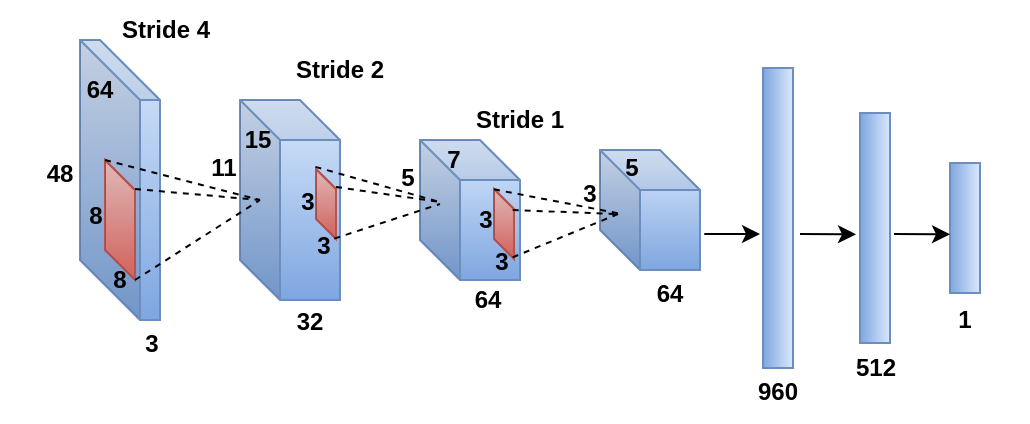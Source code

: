 <mxfile>
    <diagram id="TK4x7z6FGm_AOnj1wwFg" name="ページ1">
        <mxGraphModel dx="830" dy="771" grid="1" gridSize="10" guides="1" tooltips="1" connect="0" arrows="0" fold="1" page="1" pageScale="1" pageWidth="827" pageHeight="1169" background="#ffffff" math="0" shadow="0">
            <root>
                <mxCell id="0"/>
                <mxCell id="1" parent="0"/>
                <mxCell id="2" value="" style="shape=cube;whiteSpace=wrap;html=1;boundedLbl=1;backgroundOutline=1;darkOpacity=0.05;darkOpacity2=0.1;fillColor=#dae8fc;gradientColor=#7ea6e0;strokeColor=#6c8ebf;size=30;" vertex="1" parent="1">
                    <mxGeometry x="140" y="170" width="40" height="140" as="geometry"/>
                </mxCell>
                <mxCell id="3" value="" style="shape=cube;whiteSpace=wrap;html=1;boundedLbl=1;backgroundOutline=1;darkOpacity=0.05;darkOpacity2=0.1;fillColor=#dae8fc;gradientColor=#7ea6e0;strokeColor=#6c8ebf;" vertex="1" parent="1">
                    <mxGeometry x="220" y="200" width="50" height="100" as="geometry"/>
                </mxCell>
                <mxCell id="4" value="" style="shape=cube;whiteSpace=wrap;html=1;boundedLbl=1;backgroundOutline=1;darkOpacity=0.05;darkOpacity2=0.1;fillColor=#dae8fc;gradientColor=#7ea6e0;strokeColor=#6c8ebf;" vertex="1" parent="1">
                    <mxGeometry x="310" y="220" width="50" height="70" as="geometry"/>
                </mxCell>
                <mxCell id="5" value="" style="shape=cube;whiteSpace=wrap;html=1;boundedLbl=1;backgroundOutline=1;darkOpacity=0.05;darkOpacity2=0.1;fillColor=#dae8fc;gradientColor=#7ea6e0;strokeColor=#6c8ebf;" vertex="1" parent="1">
                    <mxGeometry x="400" y="225" width="50" height="60" as="geometry"/>
                </mxCell>
                <mxCell id="6" value="" style="rounded=0;whiteSpace=wrap;html=1;fillColor=#dae8fc;gradientColor=#7ea6e0;strokeColor=#6c8ebf;rotation=90;" vertex="1" parent="1">
                    <mxGeometry x="414" y="251.5" width="150" height="15" as="geometry"/>
                </mxCell>
                <mxCell id="7" value="" style="rounded=0;whiteSpace=wrap;html=1;fillColor=#dae8fc;gradientColor=#7ea6e0;strokeColor=#6c8ebf;rotation=90;" vertex="1" parent="1">
                    <mxGeometry x="480" y="256.5" width="115" height="15" as="geometry"/>
                </mxCell>
                <mxCell id="8" value="" style="rounded=0;whiteSpace=wrap;html=1;fillColor=#dae8fc;gradientColor=#7ea6e0;strokeColor=#6c8ebf;rotation=90;" vertex="1" parent="1">
                    <mxGeometry x="550" y="256.5" width="65" height="15" as="geometry"/>
                </mxCell>
                <mxCell id="9" value="" style="shape=cube;whiteSpace=wrap;html=1;boundedLbl=1;backgroundOutline=1;darkOpacity=0.05;darkOpacity2=0.1;fillColor=#f8cecc;gradientColor=#ea6b66;strokeColor=#b85450;" vertex="1" parent="1">
                    <mxGeometry x="152.5" y="230" width="15" height="60" as="geometry"/>
                </mxCell>
                <mxCell id="11" value="" style="shape=cube;whiteSpace=wrap;html=1;boundedLbl=1;backgroundOutline=1;darkOpacity=0.05;darkOpacity2=0.1;fillColor=#f8cecc;gradientColor=#ea6b66;strokeColor=#b85450;size=15;" vertex="1" parent="1">
                    <mxGeometry x="258" y="234.5" width="10" height="35" as="geometry"/>
                </mxCell>
                <mxCell id="14" value="" style="shape=cube;whiteSpace=wrap;html=1;boundedLbl=1;backgroundOutline=1;darkOpacity=0.05;darkOpacity2=0.1;fillColor=#f8cecc;gradientColor=#ea6b66;strokeColor=#b85450;size=15;" vertex="1" parent="1">
                    <mxGeometry x="347" y="244.5" width="10" height="35" as="geometry"/>
                </mxCell>
                <mxCell id="15" value="" style="endArrow=none;dashed=1;html=1;strokeColor=#000000;" edge="1" parent="1">
                    <mxGeometry width="50" height="50" relative="1" as="geometry">
                        <mxPoint x="167.5" y="244.5" as="sourcePoint"/>
                        <mxPoint x="230" y="250" as="targetPoint"/>
                    </mxGeometry>
                </mxCell>
                <mxCell id="16" value="" style="endArrow=none;dashed=1;html=1;strokeColor=#000000;exitX=0;exitY=0;exitDx=0;exitDy=0;exitPerimeter=0;" edge="1" parent="1" source="9">
                    <mxGeometry width="50" height="50" relative="1" as="geometry">
                        <mxPoint x="177.5" y="254.5" as="sourcePoint"/>
                        <mxPoint x="230" y="250" as="targetPoint"/>
                    </mxGeometry>
                </mxCell>
                <mxCell id="17" value="" style="endArrow=none;dashed=1;html=1;strokeColor=#000000;exitX=1;exitY=1;exitDx=0;exitDy=0;exitPerimeter=0;" edge="1" parent="1" source="9">
                    <mxGeometry width="50" height="50" relative="1" as="geometry">
                        <mxPoint x="177.5" y="254.5" as="sourcePoint"/>
                        <mxPoint x="230" y="250" as="targetPoint"/>
                    </mxGeometry>
                </mxCell>
                <mxCell id="18" value="" style="endArrow=none;dashed=1;html=1;strokeColor=#000000;exitX=0;exitY=0;exitDx=10;exitDy=10;exitPerimeter=0;" edge="1" parent="1">
                    <mxGeometry width="50" height="50" relative="1" as="geometry">
                        <mxPoint x="268" y="243.5" as="sourcePoint"/>
                        <mxPoint x="320" y="251" as="targetPoint"/>
                    </mxGeometry>
                </mxCell>
                <mxCell id="19" value="" style="endArrow=none;dashed=1;html=1;strokeColor=#000000;exitX=-0.028;exitY=-0.03;exitDx=0;exitDy=0;exitPerimeter=0;entryX=0.2;entryY=0.429;entryDx=0;entryDy=0;entryPerimeter=0;" edge="1" parent="1" source="11">
                    <mxGeometry width="50" height="50" relative="1" as="geometry">
                        <mxPoint x="258" y="235.5" as="sourcePoint"/>
                        <mxPoint x="320" y="251.03" as="targetPoint"/>
                    </mxGeometry>
                </mxCell>
                <mxCell id="20" value="" style="endArrow=none;dashed=1;html=1;strokeColor=#000000;exitX=0.914;exitY=0.994;exitDx=0;exitDy=0;exitPerimeter=0;" edge="1" parent="1" source="11">
                    <mxGeometry width="50" height="50" relative="1" as="geometry">
                        <mxPoint x="278" y="253.5" as="sourcePoint"/>
                        <mxPoint x="320" y="252" as="targetPoint"/>
                    </mxGeometry>
                </mxCell>
                <mxCell id="21" value="" style="endArrow=none;dashed=1;html=1;strokeColor=#000000;exitX=0.933;exitY=0.3;exitDx=0;exitDy=0;exitPerimeter=0;" edge="1" parent="1" source="14">
                    <mxGeometry width="50" height="50" relative="1" as="geometry">
                        <mxPoint x="357" y="256.65" as="sourcePoint"/>
                        <mxPoint x="408" y="257" as="targetPoint"/>
                    </mxGeometry>
                </mxCell>
                <mxCell id="22" value="" style="endArrow=none;dashed=1;html=1;strokeColor=#000000;exitX=0;exitY=0.005;exitDx=0;exitDy=0;exitPerimeter=0;" edge="1" parent="1" source="14">
                    <mxGeometry width="50" height="50" relative="1" as="geometry">
                        <mxPoint x="356.67" y="249.99" as="sourcePoint"/>
                        <mxPoint x="410" y="256.805" as="targetPoint"/>
                    </mxGeometry>
                </mxCell>
                <mxCell id="23" value="" style="endArrow=none;dashed=1;html=1;strokeColor=#000000;exitX=0.933;exitY=0.976;exitDx=0;exitDy=0;exitPerimeter=0;" edge="1" parent="1" source="14">
                    <mxGeometry width="50" height="50" relative="1" as="geometry">
                        <mxPoint x="365.33" y="262" as="sourcePoint"/>
                        <mxPoint x="409" y="257" as="targetPoint"/>
                    </mxGeometry>
                </mxCell>
                <mxCell id="24" value="" style="endArrow=classic;html=1;strokeColor=#000000;exitX=1.043;exitY=0.7;exitDx=0;exitDy=0;exitPerimeter=0;" edge="1" parent="1" source="5">
                    <mxGeometry width="50" height="50" relative="1" as="geometry">
                        <mxPoint x="380" y="220" as="sourcePoint"/>
                        <mxPoint x="480" y="267" as="targetPoint"/>
                    </mxGeometry>
                </mxCell>
                <mxCell id="25" value="" style="endArrow=classic;html=1;strokeColor=#000000;entryX=0.597;entryY=1.133;entryDx=0;entryDy=0;entryPerimeter=0;" edge="1" parent="1">
                    <mxGeometry width="50" height="50" relative="1" as="geometry">
                        <mxPoint x="500" y="267" as="sourcePoint"/>
                        <mxPoint x="528.005" y="267.155" as="targetPoint"/>
                    </mxGeometry>
                </mxCell>
                <mxCell id="26" value="" style="endArrow=classic;html=1;strokeColor=#000000;entryX=0.597;entryY=1.133;entryDx=0;entryDy=0;entryPerimeter=0;" edge="1" parent="1">
                    <mxGeometry width="50" height="50" relative="1" as="geometry">
                        <mxPoint x="547" y="267" as="sourcePoint"/>
                        <mxPoint x="575.005" y="267.155" as="targetPoint"/>
                    </mxGeometry>
                </mxCell>
                <mxCell id="27" value="&lt;font color=&quot;#000000&quot;&gt;&lt;b&gt;Stride 4&lt;/b&gt;&lt;/font&gt;" style="text;html=1;strokeColor=none;fillColor=none;align=center;verticalAlign=middle;whiteSpace=wrap;rounded=0;" vertex="1" parent="1">
                    <mxGeometry x="152.5" y="150" width="60" height="30" as="geometry"/>
                </mxCell>
                <mxCell id="28" value="&lt;font color=&quot;#000000&quot;&gt;&lt;b&gt;Stride 2&lt;/b&gt;&lt;/font&gt;" style="text;html=1;strokeColor=none;fillColor=none;align=center;verticalAlign=middle;whiteSpace=wrap;rounded=0;" vertex="1" parent="1">
                    <mxGeometry x="240" y="170" width="60" height="30" as="geometry"/>
                </mxCell>
                <mxCell id="29" value="&lt;font color=&quot;#000000&quot;&gt;&lt;b&gt;Stride 1&lt;/b&gt;&lt;/font&gt;" style="text;html=1;strokeColor=none;fillColor=none;align=center;verticalAlign=middle;whiteSpace=wrap;rounded=0;" vertex="1" parent="1">
                    <mxGeometry x="330" y="195" width="60" height="30" as="geometry"/>
                </mxCell>
                <mxCell id="30" value="&lt;b&gt;48&lt;/b&gt;" style="text;html=1;strokeColor=none;fillColor=none;align=center;verticalAlign=middle;whiteSpace=wrap;rounded=0;fontColor=#000000;" vertex="1" parent="1">
                    <mxGeometry x="100" y="221.5" width="60" height="30" as="geometry"/>
                </mxCell>
                <mxCell id="31" value="&lt;b&gt;64&lt;/b&gt;" style="text;html=1;strokeColor=none;fillColor=none;align=center;verticalAlign=middle;whiteSpace=wrap;rounded=0;fontColor=#000000;" vertex="1" parent="1">
                    <mxGeometry x="120" y="180" width="60" height="30" as="geometry"/>
                </mxCell>
                <mxCell id="32" value="&lt;b&gt;64&lt;/b&gt;" style="text;html=1;strokeColor=none;fillColor=none;align=center;verticalAlign=middle;whiteSpace=wrap;rounded=0;fontColor=#000000;" vertex="1" parent="1">
                    <mxGeometry x="314" y="285" width="60" height="30" as="geometry"/>
                </mxCell>
                <mxCell id="33" value="&lt;b&gt;64&lt;/b&gt;" style="text;html=1;strokeColor=none;fillColor=none;align=center;verticalAlign=middle;whiteSpace=wrap;rounded=0;fontColor=#000000;" vertex="1" parent="1">
                    <mxGeometry x="405" y="282" width="60" height="30" as="geometry"/>
                </mxCell>
                <mxCell id="34" value="&lt;b&gt;32&lt;/b&gt;" style="text;html=1;strokeColor=none;fillColor=none;align=center;verticalAlign=middle;whiteSpace=wrap;rounded=0;fontColor=#000000;" vertex="1" parent="1">
                    <mxGeometry x="225" y="296" width="60" height="30" as="geometry"/>
                </mxCell>
                <mxCell id="35" value="&lt;b&gt;3&lt;/b&gt;" style="text;html=1;strokeColor=none;fillColor=none;align=center;verticalAlign=middle;whiteSpace=wrap;rounded=0;fontColor=#000000;" vertex="1" parent="1">
                    <mxGeometry x="146" y="307" width="60" height="30" as="geometry"/>
                </mxCell>
                <mxCell id="36" value="&lt;b&gt;15&lt;/b&gt;" style="text;html=1;strokeColor=none;fillColor=none;align=center;verticalAlign=middle;whiteSpace=wrap;rounded=0;fontColor=#000000;" vertex="1" parent="1">
                    <mxGeometry x="199" y="204.5" width="60" height="30" as="geometry"/>
                </mxCell>
                <mxCell id="37" value="&lt;b&gt;11&lt;/b&gt;" style="text;html=1;strokeColor=none;fillColor=none;align=center;verticalAlign=middle;whiteSpace=wrap;rounded=0;fontColor=#000000;" vertex="1" parent="1">
                    <mxGeometry x="182" y="218.5" width="60" height="30" as="geometry"/>
                </mxCell>
                <mxCell id="39" value="&lt;b&gt;5&lt;/b&gt;" style="text;html=1;strokeColor=none;fillColor=none;align=center;verticalAlign=middle;whiteSpace=wrap;rounded=0;fontColor=#000000;" vertex="1" parent="1">
                    <mxGeometry x="274" y="223.5" width="60" height="30" as="geometry"/>
                </mxCell>
                <mxCell id="40" value="&lt;b&gt;7&lt;/b&gt;" style="text;html=1;strokeColor=none;fillColor=none;align=center;verticalAlign=middle;whiteSpace=wrap;rounded=0;fontColor=#000000;" vertex="1" parent="1">
                    <mxGeometry x="297" y="214.5" width="60" height="30" as="geometry"/>
                </mxCell>
                <mxCell id="41" value="&lt;b&gt;5&lt;/b&gt;" style="text;html=1;strokeColor=none;fillColor=none;align=center;verticalAlign=middle;whiteSpace=wrap;rounded=0;fontColor=#000000;" vertex="1" parent="1">
                    <mxGeometry x="386" y="218.5" width="60" height="30" as="geometry"/>
                </mxCell>
                <mxCell id="42" value="&lt;b&gt;3&lt;/b&gt;" style="text;html=1;strokeColor=none;fillColor=none;align=center;verticalAlign=middle;whiteSpace=wrap;rounded=0;fontColor=#000000;" vertex="1" parent="1">
                    <mxGeometry x="365" y="231.5" width="60" height="30" as="geometry"/>
                </mxCell>
                <mxCell id="43" value="&lt;b&gt;3&lt;/b&gt;" style="text;html=1;strokeColor=none;fillColor=none;align=center;verticalAlign=middle;whiteSpace=wrap;rounded=0;fontColor=#000000;" vertex="1" parent="1">
                    <mxGeometry x="321" y="265.5" width="60" height="30" as="geometry"/>
                </mxCell>
                <mxCell id="44" value="&lt;b&gt;3&lt;/b&gt;" style="text;html=1;strokeColor=none;fillColor=none;align=center;verticalAlign=middle;whiteSpace=wrap;rounded=0;fontColor=#000000;" vertex="1" parent="1">
                    <mxGeometry x="313" y="244.5" width="60" height="30" as="geometry"/>
                </mxCell>
                <mxCell id="45" value="&lt;b&gt;3&lt;/b&gt;" style="text;html=1;strokeColor=none;fillColor=none;align=center;verticalAlign=middle;whiteSpace=wrap;rounded=0;fontColor=#000000;" vertex="1" parent="1">
                    <mxGeometry x="232" y="258" width="60" height="30" as="geometry"/>
                </mxCell>
                <mxCell id="46" value="&lt;b&gt;3&lt;/b&gt;" style="text;html=1;strokeColor=none;fillColor=none;align=center;verticalAlign=middle;whiteSpace=wrap;rounded=0;fontColor=#000000;" vertex="1" parent="1">
                    <mxGeometry x="224" y="236" width="60" height="30" as="geometry"/>
                </mxCell>
                <mxCell id="47" value="&lt;b&gt;8&lt;/b&gt;" style="text;html=1;strokeColor=none;fillColor=none;align=center;verticalAlign=middle;whiteSpace=wrap;rounded=0;fontColor=#000000;" vertex="1" parent="1">
                    <mxGeometry x="129.5" y="274.5" width="60" height="30" as="geometry"/>
                </mxCell>
                <mxCell id="48" value="&lt;b&gt;8&lt;/b&gt;" style="text;html=1;strokeColor=none;fillColor=none;align=center;verticalAlign=middle;whiteSpace=wrap;rounded=0;fontColor=#000000;" vertex="1" parent="1">
                    <mxGeometry x="117.5" y="242.5" width="60" height="30" as="geometry"/>
                </mxCell>
                <mxCell id="49" value="&lt;b&gt;960&lt;/b&gt;" style="text;html=1;strokeColor=none;fillColor=none;align=center;verticalAlign=middle;whiteSpace=wrap;rounded=0;fontColor=#000000;" vertex="1" parent="1">
                    <mxGeometry x="459" y="331" width="60" height="30" as="geometry"/>
                </mxCell>
                <mxCell id="50" value="&lt;b&gt;512&lt;/b&gt;" style="text;html=1;strokeColor=none;fillColor=none;align=center;verticalAlign=middle;whiteSpace=wrap;rounded=0;fontColor=#000000;" vertex="1" parent="1">
                    <mxGeometry x="507.5" y="319" width="60" height="30" as="geometry"/>
                </mxCell>
                <mxCell id="51" value="&lt;b&gt;1&lt;/b&gt;" style="text;html=1;strokeColor=none;fillColor=none;align=center;verticalAlign=middle;whiteSpace=wrap;rounded=0;fontColor=#000000;" vertex="1" parent="1">
                    <mxGeometry x="551.25" y="294.5" width="62.5" height="30" as="geometry"/>
                </mxCell>
            </root>
        </mxGraphModel>
    </diagram>
</mxfile>